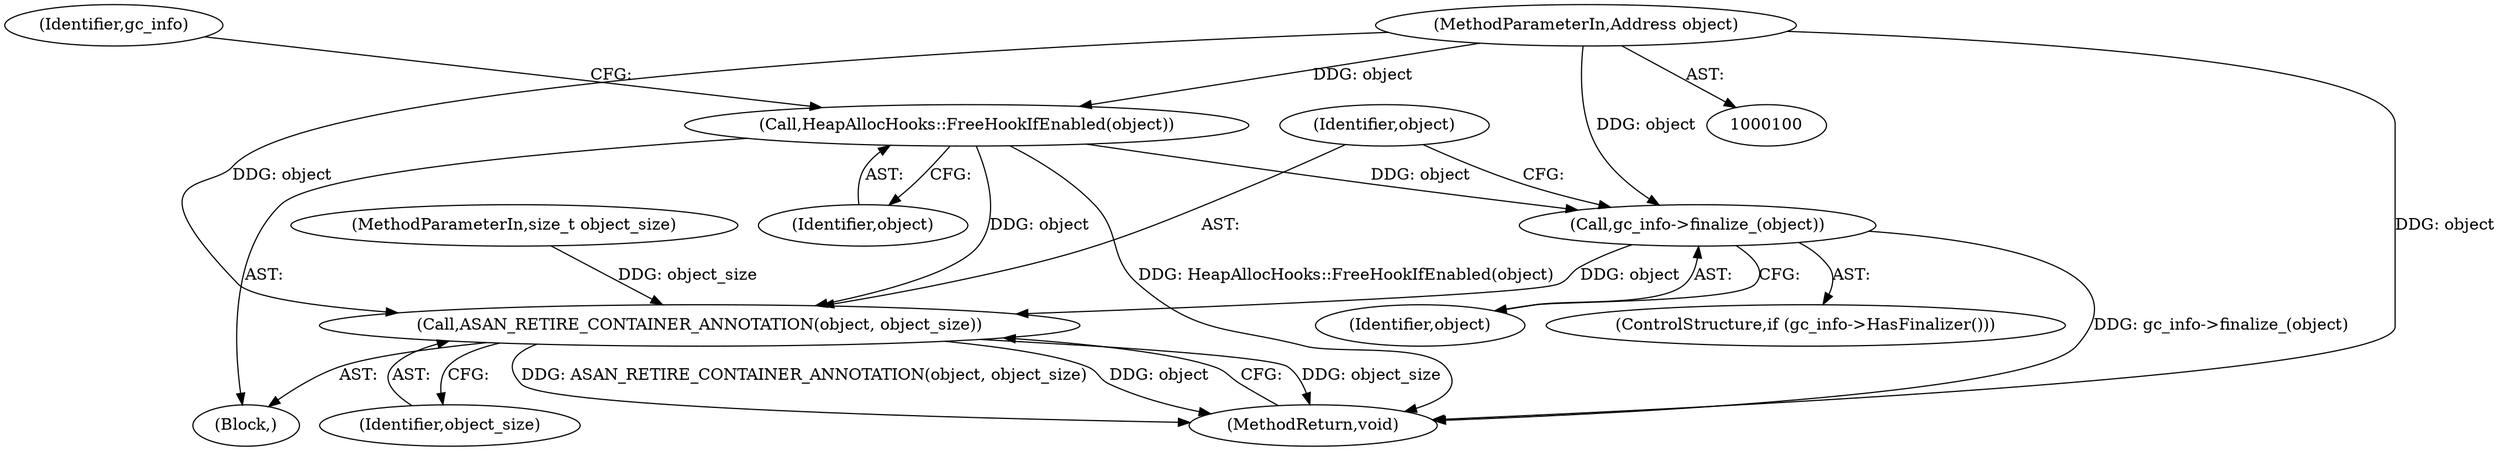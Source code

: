 digraph "0_Chrome_20b65d00ca3d8696430e22efad7485366f8c3a21_4@API" {
"1000104" [label="(Call,HeapAllocHooks::FreeHookIfEnabled(object))"];
"1000101" [label="(MethodParameterIn,Address object)"];
"1000113" [label="(Call,gc_info->finalize_(object))"];
"1000115" [label="(Call,ASAN_RETIRE_CONTAINER_ANNOTATION(object, object_size))"];
"1000101" [label="(MethodParameterIn,Address object)"];
"1000113" [label="(Call,gc_info->finalize_(object))"];
"1000115" [label="(Call,ASAN_RETIRE_CONTAINER_ANNOTATION(object, object_size))"];
"1000111" [label="(ControlStructure,if (gc_info->HasFinalizer()))"];
"1000118" [label="(MethodReturn,void)"];
"1000102" [label="(MethodParameterIn,size_t object_size)"];
"1000108" [label="(Identifier,gc_info)"];
"1000104" [label="(Call,HeapAllocHooks::FreeHookIfEnabled(object))"];
"1000103" [label="(Block,)"];
"1000117" [label="(Identifier,object_size)"];
"1000105" [label="(Identifier,object)"];
"1000116" [label="(Identifier,object)"];
"1000114" [label="(Identifier,object)"];
"1000104" -> "1000103"  [label="AST: "];
"1000104" -> "1000105"  [label="CFG: "];
"1000105" -> "1000104"  [label="AST: "];
"1000108" -> "1000104"  [label="CFG: "];
"1000104" -> "1000118"  [label="DDG: HeapAllocHooks::FreeHookIfEnabled(object)"];
"1000101" -> "1000104"  [label="DDG: object"];
"1000104" -> "1000113"  [label="DDG: object"];
"1000104" -> "1000115"  [label="DDG: object"];
"1000101" -> "1000100"  [label="AST: "];
"1000101" -> "1000118"  [label="DDG: object"];
"1000101" -> "1000113"  [label="DDG: object"];
"1000101" -> "1000115"  [label="DDG: object"];
"1000113" -> "1000111"  [label="AST: "];
"1000113" -> "1000114"  [label="CFG: "];
"1000114" -> "1000113"  [label="AST: "];
"1000116" -> "1000113"  [label="CFG: "];
"1000113" -> "1000118"  [label="DDG: gc_info->finalize_(object)"];
"1000113" -> "1000115"  [label="DDG: object"];
"1000115" -> "1000103"  [label="AST: "];
"1000115" -> "1000117"  [label="CFG: "];
"1000116" -> "1000115"  [label="AST: "];
"1000117" -> "1000115"  [label="AST: "];
"1000118" -> "1000115"  [label="CFG: "];
"1000115" -> "1000118"  [label="DDG: object_size"];
"1000115" -> "1000118"  [label="DDG: ASAN_RETIRE_CONTAINER_ANNOTATION(object, object_size)"];
"1000115" -> "1000118"  [label="DDG: object"];
"1000102" -> "1000115"  [label="DDG: object_size"];
}
